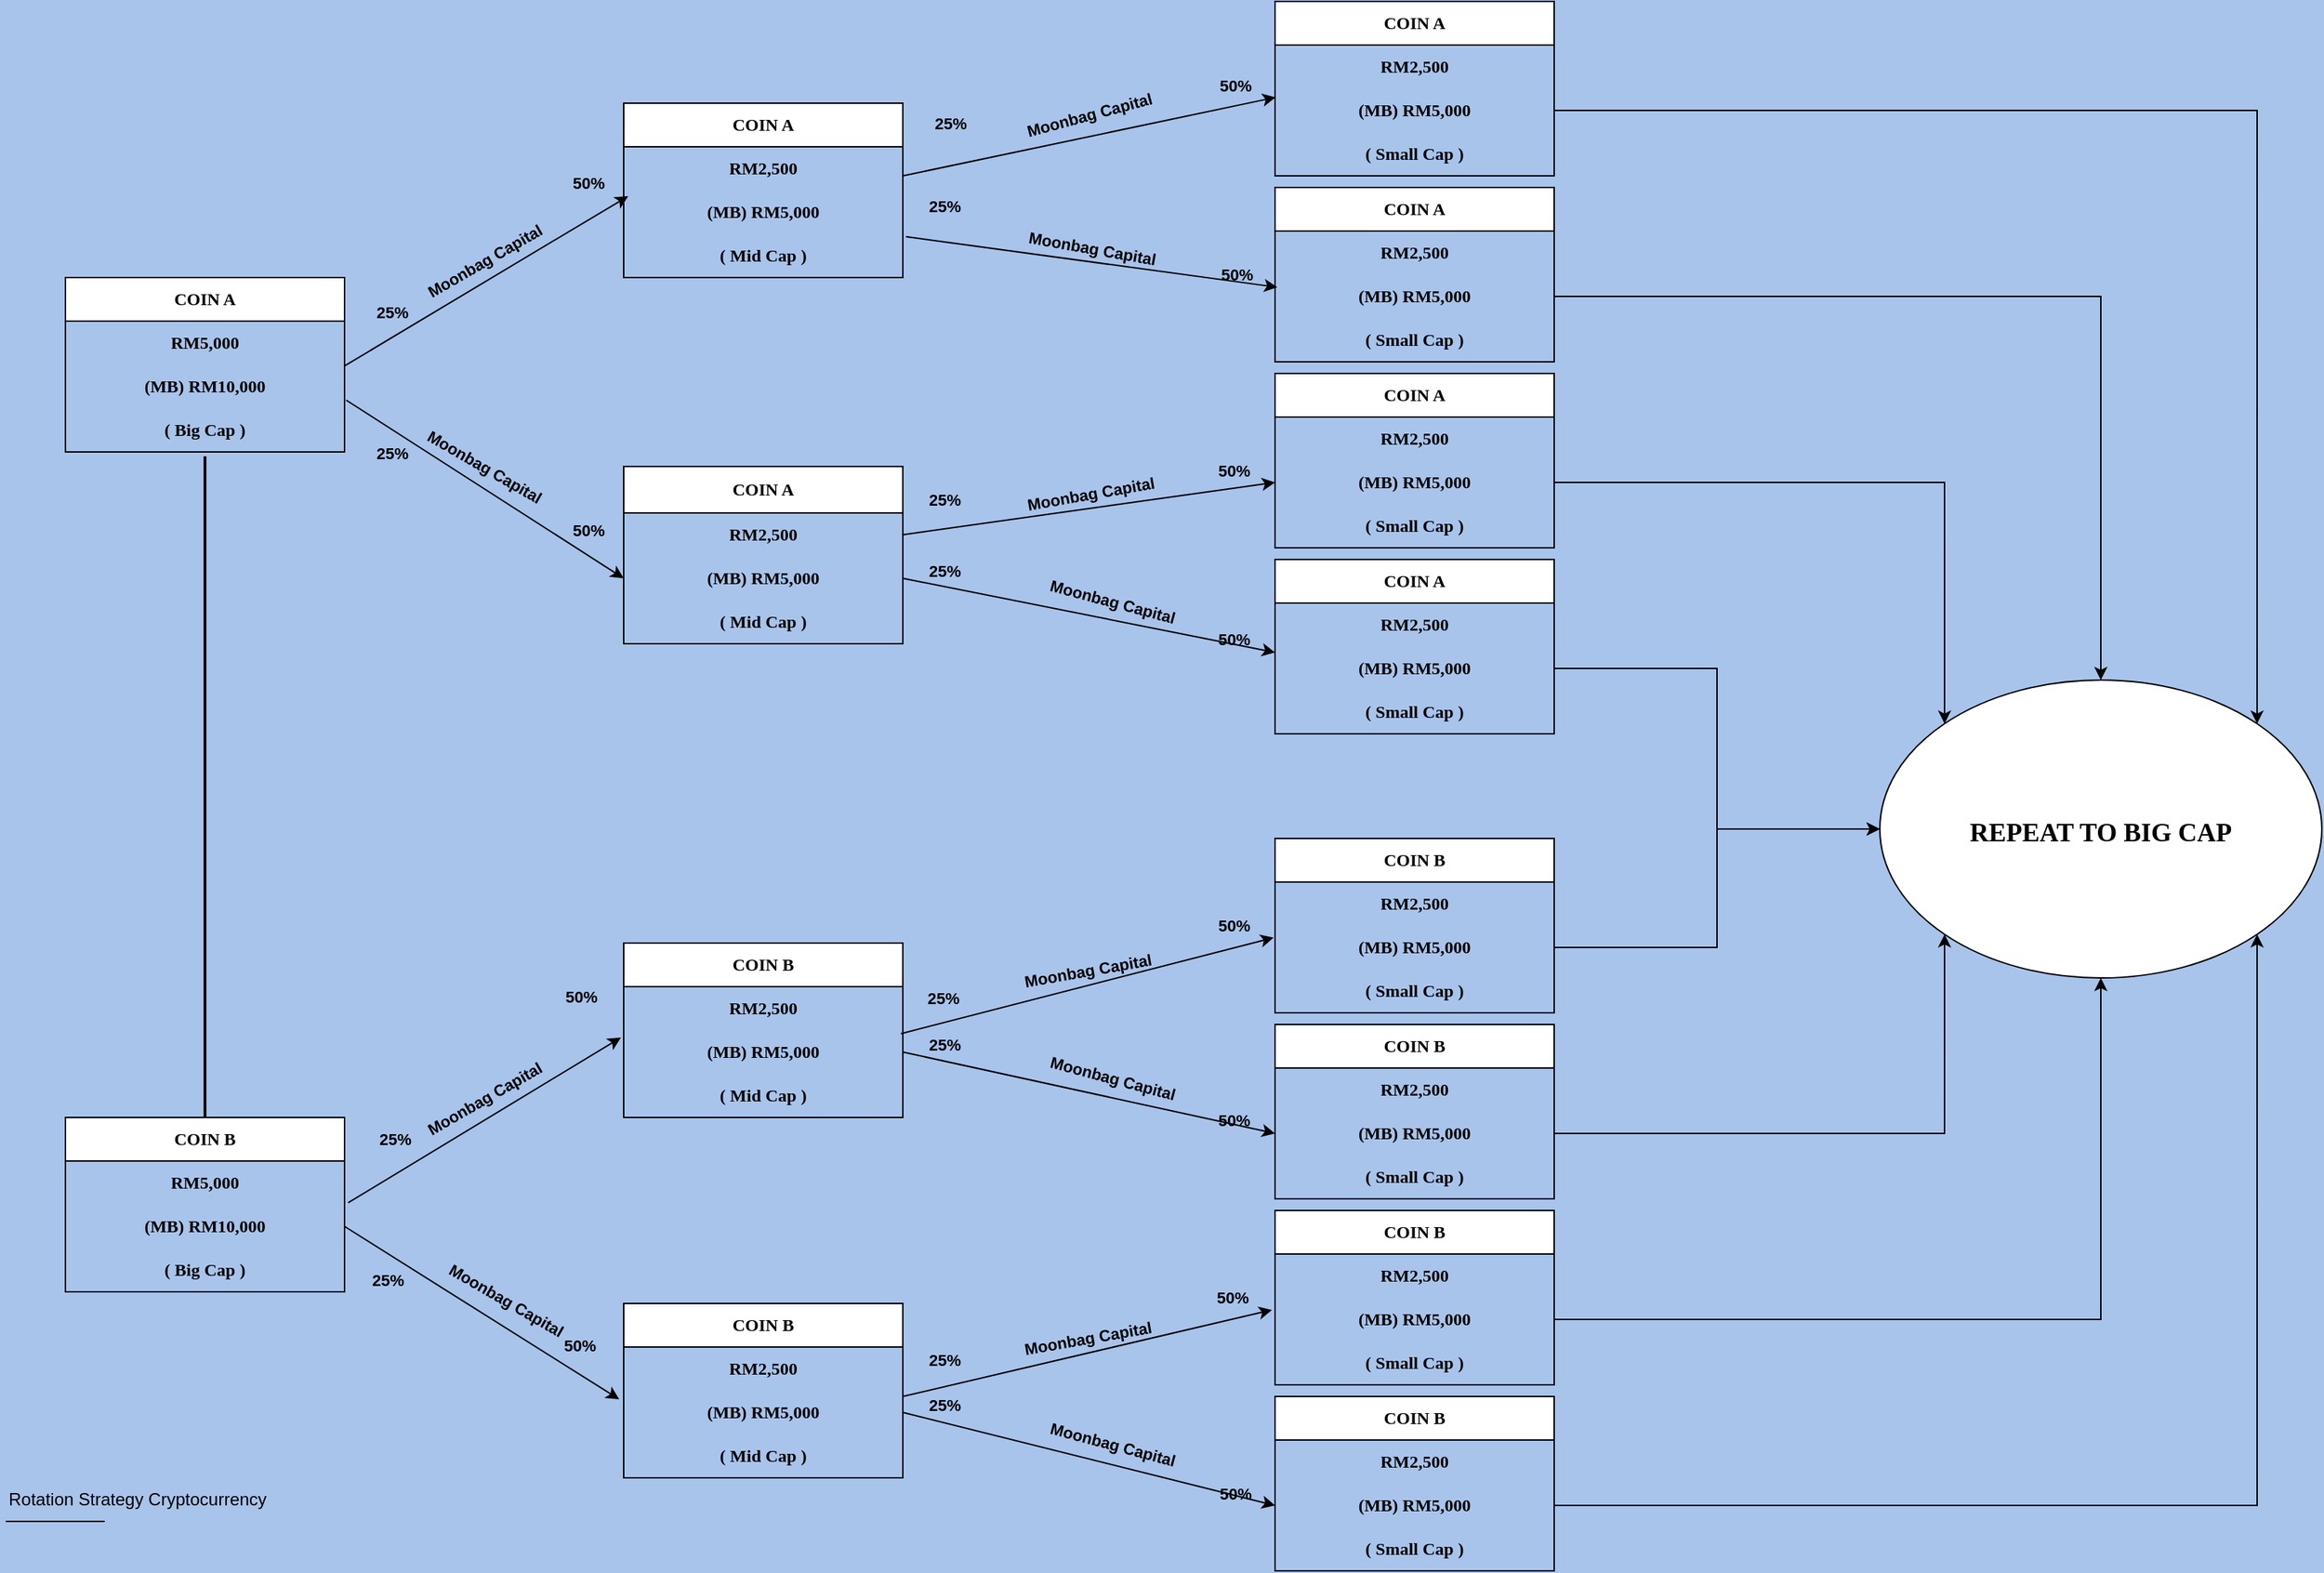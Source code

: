 <mxfile version="24.7.16">
  <diagram name="Rotation" id="9c096ad6-e400-ecc8-3e38-643d2caac077">
    <mxGraphModel dx="1912" dy="995" grid="0" gridSize="16" guides="1" tooltips="1" connect="1" arrows="1" fold="1" page="1" pageScale="1.5" pageWidth="1100" pageHeight="850" background="#A9C4EB" math="0" shadow="0">
      <root>
        <mxCell id="0" style=";html=1;" />
        <mxCell id="1" style=";html=1;" parent="0" />
        <mxCell id="3cfceab9cabfe5b9-59" value="" style="line;strokeWidth=1;html=1;rounded=1;fontSize=12;align=center;verticalAlign=middle;endFill=1;endArrow=classic;endSize=10;startSize=10;labelBackgroundColor=none;" parent="1" vertex="1">
          <mxGeometry x="87" y="1105" width="68" height="10" as="geometry" />
        </mxCell>
        <mxCell id="3cfceab9cabfe5b9-60" value="Rotation Strategy Cryptocurrency" style="text;html=1;strokeColor=none;fillColor=none;align=left;verticalAlign=middle;whiteSpace=wrap;rounded=0;shadow=1;fontSize=12;labelBackgroundColor=none;" parent="1" vertex="1">
          <mxGeometry x="87" y="1085" width="240" height="19" as="geometry" />
        </mxCell>
        <mxCell id="oN8SmDkYXCOBTMbfnlPg-44" value="" style="endArrow=none;html=1;rounded=0;strokeWidth=2;exitX=0.5;exitY=0;exitDx=0;exitDy=0;entryX=0.5;entryY=1.1;entryDx=0;entryDy=0;entryPerimeter=0;labelBackgroundColor=none;fontColor=default;" edge="1" parent="1" source="oN8SmDkYXCOBTMbfnlPg-111" target="oN8SmDkYXCOBTMbfnlPg-119">
          <mxGeometry width="50" height="50" relative="1" as="geometry">
            <mxPoint x="262" y="644" as="sourcePoint" />
            <mxPoint x="239.96" y="416.99" as="targetPoint" />
          </mxGeometry>
        </mxCell>
        <mxCell id="oN8SmDkYXCOBTMbfnlPg-57" value="" style="endArrow=classic;html=1;rounded=0;entryX=0.016;entryY=0.133;entryDx=0;entryDy=0;exitX=1;exitY=1.027;exitDx=0;exitDy=0;entryPerimeter=0;exitPerimeter=0;labelBackgroundColor=none;fontColor=default;" edge="1" parent="1" source="oN8SmDkYXCOBTMbfnlPg-117" target="oN8SmDkYXCOBTMbfnlPg-122">
          <mxGeometry relative="1" as="geometry">
            <mxPoint x="315" y="352.01" as="sourcePoint" />
            <mxPoint x="608" y="251" as="targetPoint" />
          </mxGeometry>
        </mxCell>
        <mxCell id="oN8SmDkYXCOBTMbfnlPg-60" value="&lt;b&gt;50%&lt;/b&gt;" style="edgeLabel;resizable=0;html=1;;align=right;verticalAlign=bottom;labelBackgroundColor=none;" connectable="0" vertex="1" parent="oN8SmDkYXCOBTMbfnlPg-57">
          <mxGeometry x="1" relative="1" as="geometry">
            <mxPoint x="-16" as="offset" />
          </mxGeometry>
        </mxCell>
        <mxCell id="oN8SmDkYXCOBTMbfnlPg-58" value="&lt;b&gt;Moonbag Capital&lt;/b&gt;" style="edgeLabel;resizable=0;html=1;;align=center;verticalAlign=middle;rotation=-30;labelBackgroundColor=none;" connectable="0" vertex="1" parent="oN8SmDkYXCOBTMbfnlPg-57">
          <mxGeometry relative="1" as="geometry">
            <mxPoint x="-2" y="-14" as="offset" />
          </mxGeometry>
        </mxCell>
        <mxCell id="oN8SmDkYXCOBTMbfnlPg-59" value="&lt;b&gt;25%&lt;/b&gt;" style="edgeLabel;resizable=0;html=1;;align=left;verticalAlign=bottom;labelBackgroundColor=none;" connectable="0" vertex="1" parent="oN8SmDkYXCOBTMbfnlPg-57">
          <mxGeometry x="-1" relative="1" as="geometry">
            <mxPoint x="20" y="-28" as="offset" />
          </mxGeometry>
        </mxCell>
        <mxCell id="oN8SmDkYXCOBTMbfnlPg-64" value="" style="endArrow=classic;html=1;rounded=0;entryX=0;entryY=0.5;entryDx=0;entryDy=0;exitX=1.006;exitY=0.812;exitDx=0;exitDy=0;exitPerimeter=0;labelBackgroundColor=none;fontColor=default;" edge="1" parent="1" source="oN8SmDkYXCOBTMbfnlPg-118" target="oN8SmDkYXCOBTMbfnlPg-126">
          <mxGeometry relative="1" as="geometry">
            <mxPoint x="315" y="371" as="sourcePoint" />
            <mxPoint x="605.06" y="449" as="targetPoint" />
          </mxGeometry>
        </mxCell>
        <mxCell id="oN8SmDkYXCOBTMbfnlPg-65" value="&lt;b&gt;50%&lt;/b&gt;" style="edgeLabel;resizable=0;html=1;;align=right;verticalAlign=bottom;labelBackgroundColor=none;" connectable="0" vertex="1" parent="oN8SmDkYXCOBTMbfnlPg-64">
          <mxGeometry x="1" relative="1" as="geometry">
            <mxPoint x="-13" y="-25" as="offset" />
          </mxGeometry>
        </mxCell>
        <mxCell id="oN8SmDkYXCOBTMbfnlPg-66" value="&lt;b&gt;Moonbag Capital&lt;/b&gt;" style="edgeLabel;resizable=0;html=1;;align=center;verticalAlign=middle;rotation=30;labelBackgroundColor=none;" connectable="0" vertex="1" parent="oN8SmDkYXCOBTMbfnlPg-64">
          <mxGeometry relative="1" as="geometry">
            <mxPoint x="-1" y="-16" as="offset" />
          </mxGeometry>
        </mxCell>
        <mxCell id="oN8SmDkYXCOBTMbfnlPg-67" value="&lt;b&gt;25%&lt;/b&gt;" style="edgeLabel;resizable=0;html=1;;align=left;verticalAlign=bottom;labelBackgroundColor=none;" connectable="0" vertex="1" parent="oN8SmDkYXCOBTMbfnlPg-64">
          <mxGeometry x="-1" relative="1" as="geometry">
            <mxPoint x="19" y="45" as="offset" />
          </mxGeometry>
        </mxCell>
        <mxCell id="oN8SmDkYXCOBTMbfnlPg-86" value="" style="endArrow=classic;html=1;rounded=0;entryX=-0.01;entryY=0.167;entryDx=0;entryDy=0;entryPerimeter=0;exitX=1.013;exitY=-0.043;exitDx=0;exitDy=0;exitPerimeter=0;labelBackgroundColor=none;fontColor=default;" edge="1" parent="1" source="oN8SmDkYXCOBTMbfnlPg-113" target="oN8SmDkYXCOBTMbfnlPg-130">
          <mxGeometry relative="1" as="geometry">
            <mxPoint x="332" y="689" as="sourcePoint" />
            <mxPoint x="608" y="599" as="targetPoint" />
          </mxGeometry>
        </mxCell>
        <mxCell id="oN8SmDkYXCOBTMbfnlPg-87" value="&lt;b&gt;50%&lt;/b&gt;" style="edgeLabel;resizable=0;html=1;;align=right;verticalAlign=bottom;labelBackgroundColor=none;" connectable="0" vertex="1" parent="oN8SmDkYXCOBTMbfnlPg-86">
          <mxGeometry x="1" relative="1" as="geometry">
            <mxPoint x="-16" y="-19" as="offset" />
          </mxGeometry>
        </mxCell>
        <mxCell id="oN8SmDkYXCOBTMbfnlPg-88" value="&lt;b&gt;Moonbag Capital&lt;/b&gt;" style="edgeLabel;resizable=0;html=1;;align=center;verticalAlign=middle;rotation=-30;labelBackgroundColor=none;" connectable="0" vertex="1" parent="oN8SmDkYXCOBTMbfnlPg-86">
          <mxGeometry relative="1" as="geometry">
            <mxPoint y="-15" as="offset" />
          </mxGeometry>
        </mxCell>
        <mxCell id="oN8SmDkYXCOBTMbfnlPg-89" value="&lt;b&gt;25%&lt;/b&gt;" style="edgeLabel;resizable=0;html=1;;align=left;verticalAlign=bottom;labelBackgroundColor=none;" connectable="0" vertex="1" parent="oN8SmDkYXCOBTMbfnlPg-86">
          <mxGeometry x="-1" relative="1" as="geometry">
            <mxPoint x="20" y="-35" as="offset" />
          </mxGeometry>
        </mxCell>
        <mxCell id="oN8SmDkYXCOBTMbfnlPg-90" value="" style="endArrow=classic;html=1;rounded=0;entryX=-0.016;entryY=0.2;entryDx=0;entryDy=0;exitX=1;exitY=0.5;exitDx=0;exitDy=0;entryPerimeter=0;labelBackgroundColor=none;fontColor=default;" edge="1" parent="1" source="oN8SmDkYXCOBTMbfnlPg-113" target="oN8SmDkYXCOBTMbfnlPg-134">
          <mxGeometry relative="1" as="geometry">
            <mxPoint x="334.94" y="704.99" as="sourcePoint" />
            <mxPoint x="608" y="779" as="targetPoint" />
          </mxGeometry>
        </mxCell>
        <mxCell id="oN8SmDkYXCOBTMbfnlPg-91" value="&lt;b&gt;50%&lt;/b&gt;" style="edgeLabel;resizable=0;html=1;;align=right;verticalAlign=bottom;labelBackgroundColor=none;" connectable="0" vertex="1" parent="oN8SmDkYXCOBTMbfnlPg-90">
          <mxGeometry x="1" relative="1" as="geometry">
            <mxPoint x="-16" y="-29" as="offset" />
          </mxGeometry>
        </mxCell>
        <mxCell id="oN8SmDkYXCOBTMbfnlPg-92" value="&lt;b&gt;Moonbag Capital&lt;/b&gt;" style="edgeLabel;resizable=0;html=1;;align=center;verticalAlign=middle;rotation=30;labelBackgroundColor=none;" connectable="0" vertex="1" parent="oN8SmDkYXCOBTMbfnlPg-90">
          <mxGeometry relative="1" as="geometry">
            <mxPoint x="17" y="-9" as="offset" />
          </mxGeometry>
        </mxCell>
        <mxCell id="oN8SmDkYXCOBTMbfnlPg-93" value="&lt;b&gt;25%&lt;/b&gt;" style="edgeLabel;resizable=0;html=1;;align=left;verticalAlign=bottom;labelBackgroundColor=none;" connectable="0" vertex="1" parent="oN8SmDkYXCOBTMbfnlPg-90">
          <mxGeometry x="-1" relative="1" as="geometry">
            <mxPoint x="17" y="45" as="offset" />
          </mxGeometry>
        </mxCell>
        <mxCell id="oN8SmDkYXCOBTMbfnlPg-103" value="" style="endArrow=classic;html=1;rounded=0;exitX=1;exitY=0.667;exitDx=0;exitDy=0;entryX=0.002;entryY=0.2;entryDx=0;entryDy=0;entryPerimeter=0;exitPerimeter=0;labelBackgroundColor=none;fontColor=default;" edge="1" parent="1" source="oN8SmDkYXCOBTMbfnlPg-121" target="oN8SmDkYXCOBTMbfnlPg-138">
          <mxGeometry relative="1" as="geometry">
            <mxPoint x="832" y="231.01" as="sourcePoint" />
            <mxPoint x="1088" y="190" as="targetPoint" />
          </mxGeometry>
        </mxCell>
        <mxCell id="oN8SmDkYXCOBTMbfnlPg-104" value="&lt;b&gt;50%&lt;/b&gt;" style="edgeLabel;resizable=0;html=1;;align=right;verticalAlign=bottom;labelBackgroundColor=none;" connectable="0" vertex="1" parent="oN8SmDkYXCOBTMbfnlPg-103">
          <mxGeometry x="1" relative="1" as="geometry">
            <mxPoint x="-16" as="offset" />
          </mxGeometry>
        </mxCell>
        <mxCell id="oN8SmDkYXCOBTMbfnlPg-105" value="&lt;b&gt;Moonbag Capital&lt;/b&gt;" style="edgeLabel;resizable=0;html=1;;align=center;verticalAlign=middle;rotation=-15;labelBackgroundColor=none;" connectable="0" vertex="1" parent="oN8SmDkYXCOBTMbfnlPg-103">
          <mxGeometry relative="1" as="geometry">
            <mxPoint y="-15" as="offset" />
          </mxGeometry>
        </mxCell>
        <mxCell id="oN8SmDkYXCOBTMbfnlPg-106" value="&lt;b&gt;25%&lt;/b&gt;" style="edgeLabel;resizable=0;html=1;;align=left;verticalAlign=bottom;labelBackgroundColor=none;" connectable="0" vertex="1" parent="oN8SmDkYXCOBTMbfnlPg-103">
          <mxGeometry x="-1" relative="1" as="geometry">
            <mxPoint x="20" y="-28" as="offset" />
          </mxGeometry>
        </mxCell>
        <mxCell id="oN8SmDkYXCOBTMbfnlPg-111" value="&lt;b&gt;&lt;font face=&quot;Verdana&quot;&gt;COIN B&lt;/font&gt;&lt;/b&gt;" style="swimlane;fontStyle=0;childLayout=stackLayout;horizontal=1;startSize=30;horizontalStack=0;resizeParent=1;resizeParentMax=0;resizeLast=0;collapsible=1;marginBottom=0;whiteSpace=wrap;html=1;labelBackgroundColor=none;" vertex="1" parent="1">
          <mxGeometry x="128" y="832" width="192" height="120" as="geometry" />
        </mxCell>
        <mxCell id="oN8SmDkYXCOBTMbfnlPg-112" value="&lt;b&gt;&lt;font face=&quot;Verdana&quot;&gt;RM5,000&lt;/font&gt;&lt;/b&gt;" style="text;strokeColor=none;fillColor=none;align=center;verticalAlign=middle;spacingLeft=4;spacingRight=4;overflow=hidden;points=[[0,0.5],[1,0.5]];portConstraint=eastwest;rotatable=0;whiteSpace=wrap;html=1;labelBackgroundColor=none;" vertex="1" parent="oN8SmDkYXCOBTMbfnlPg-111">
          <mxGeometry y="30" width="192" height="30" as="geometry" />
        </mxCell>
        <mxCell id="oN8SmDkYXCOBTMbfnlPg-113" value="&lt;b&gt;&lt;font face=&quot;Verdana&quot;&gt;(MB) RM10,000&lt;/font&gt;&lt;/b&gt;" style="text;strokeColor=none;fillColor=none;align=center;verticalAlign=middle;spacingLeft=4;spacingRight=4;overflow=hidden;points=[[0,0.5],[1,0.5]];portConstraint=eastwest;rotatable=0;whiteSpace=wrap;html=1;labelBackgroundColor=none;" vertex="1" parent="oN8SmDkYXCOBTMbfnlPg-111">
          <mxGeometry y="60" width="192" height="30" as="geometry" />
        </mxCell>
        <mxCell id="oN8SmDkYXCOBTMbfnlPg-114" value="&lt;b&gt;( Big Cap )&lt;/b&gt;" style="text;strokeColor=none;fillColor=none;align=center;verticalAlign=middle;spacingLeft=4;spacingRight=4;overflow=hidden;points=[[0,0.5],[1,0.5]];portConstraint=eastwest;rotatable=0;whiteSpace=wrap;html=1;fontFamily=Verdana;labelBackgroundColor=none;" vertex="1" parent="oN8SmDkYXCOBTMbfnlPg-111">
          <mxGeometry y="90" width="192" height="30" as="geometry" />
        </mxCell>
        <mxCell id="oN8SmDkYXCOBTMbfnlPg-116" value="&lt;b&gt;COIN A&lt;/b&gt;" style="swimlane;fontStyle=0;childLayout=stackLayout;horizontal=1;startSize=30;horizontalStack=0;resizeParent=1;resizeParentMax=0;resizeLast=0;collapsible=1;marginBottom=0;whiteSpace=wrap;html=1;fontFamily=Verdana;labelBackgroundColor=none;" vertex="1" parent="1">
          <mxGeometry x="128" y="254" width="192" height="120" as="geometry" />
        </mxCell>
        <mxCell id="oN8SmDkYXCOBTMbfnlPg-117" value="&lt;b&gt;&lt;font face=&quot;Verdana&quot;&gt;RM5,000&lt;/font&gt;&lt;/b&gt;" style="text;strokeColor=none;fillColor=none;align=center;verticalAlign=middle;spacingLeft=4;spacingRight=4;overflow=hidden;points=[[0,0.5],[1,0.5]];portConstraint=eastwest;rotatable=0;whiteSpace=wrap;html=1;labelBackgroundColor=none;" vertex="1" parent="oN8SmDkYXCOBTMbfnlPg-116">
          <mxGeometry y="30" width="192" height="30" as="geometry" />
        </mxCell>
        <mxCell id="oN8SmDkYXCOBTMbfnlPg-118" value="&lt;b&gt;&lt;font face=&quot;Verdana&quot;&gt;(MB) RM10,000&lt;/font&gt;&lt;/b&gt;" style="text;strokeColor=none;fillColor=none;align=center;verticalAlign=middle;spacingLeft=4;spacingRight=4;overflow=hidden;points=[[0,0.5],[1,0.5]];portConstraint=eastwest;rotatable=0;whiteSpace=wrap;html=1;labelBackgroundColor=none;" vertex="1" parent="oN8SmDkYXCOBTMbfnlPg-116">
          <mxGeometry y="60" width="192" height="30" as="geometry" />
        </mxCell>
        <mxCell id="oN8SmDkYXCOBTMbfnlPg-119" value="&lt;b&gt;&lt;font face=&quot;Verdana&quot;&gt;( Big Cap )&lt;/font&gt;&lt;/b&gt;" style="text;strokeColor=none;fillColor=none;align=center;verticalAlign=middle;spacingLeft=4;spacingRight=4;overflow=hidden;points=[[0,0.5],[1,0.5]];portConstraint=eastwest;rotatable=0;whiteSpace=wrap;html=1;labelBackgroundColor=none;" vertex="1" parent="oN8SmDkYXCOBTMbfnlPg-116">
          <mxGeometry y="90" width="192" height="30" as="geometry" />
        </mxCell>
        <mxCell id="oN8SmDkYXCOBTMbfnlPg-120" value="&lt;b&gt;COIN A&lt;/b&gt;" style="swimlane;fontStyle=0;childLayout=stackLayout;horizontal=1;startSize=30;horizontalStack=0;resizeParent=1;resizeParentMax=0;resizeLast=0;collapsible=1;marginBottom=0;whiteSpace=wrap;html=1;fontFamily=Verdana;labelBackgroundColor=none;" vertex="1" parent="1">
          <mxGeometry x="512" y="134" width="192" height="120" as="geometry" />
        </mxCell>
        <mxCell id="oN8SmDkYXCOBTMbfnlPg-121" value="&lt;b&gt;&lt;font face=&quot;Verdana&quot;&gt;RM2,500&lt;/font&gt;&lt;/b&gt;" style="text;strokeColor=none;fillColor=none;align=center;verticalAlign=middle;spacingLeft=4;spacingRight=4;overflow=hidden;points=[[0,0.5],[1,0.5]];portConstraint=eastwest;rotatable=0;whiteSpace=wrap;html=1;labelBackgroundColor=none;" vertex="1" parent="oN8SmDkYXCOBTMbfnlPg-120">
          <mxGeometry y="30" width="192" height="30" as="geometry" />
        </mxCell>
        <mxCell id="oN8SmDkYXCOBTMbfnlPg-122" value="&lt;b&gt;&lt;font face=&quot;Verdana&quot;&gt;(MB) RM5,000&lt;/font&gt;&lt;/b&gt;" style="text;strokeColor=none;fillColor=none;align=center;verticalAlign=middle;spacingLeft=4;spacingRight=4;overflow=hidden;points=[[0,0.5],[1,0.5]];portConstraint=eastwest;rotatable=0;whiteSpace=wrap;html=1;labelBackgroundColor=none;" vertex="1" parent="oN8SmDkYXCOBTMbfnlPg-120">
          <mxGeometry y="60" width="192" height="30" as="geometry" />
        </mxCell>
        <mxCell id="oN8SmDkYXCOBTMbfnlPg-123" value="&lt;b&gt;&lt;font face=&quot;Verdana&quot;&gt;( Mid Cap )&lt;/font&gt;&lt;/b&gt;" style="text;strokeColor=none;fillColor=none;align=center;verticalAlign=middle;spacingLeft=4;spacingRight=4;overflow=hidden;points=[[0,0.5],[1,0.5]];portConstraint=eastwest;rotatable=0;whiteSpace=wrap;html=1;labelBackgroundColor=none;" vertex="1" parent="oN8SmDkYXCOBTMbfnlPg-120">
          <mxGeometry y="90" width="192" height="30" as="geometry" />
        </mxCell>
        <mxCell id="oN8SmDkYXCOBTMbfnlPg-124" value="&lt;b&gt;COIN A&lt;/b&gt;" style="swimlane;fontStyle=0;childLayout=stackLayout;horizontal=1;startSize=32;horizontalStack=0;resizeParent=1;resizeParentMax=0;resizeLast=0;collapsible=1;marginBottom=0;whiteSpace=wrap;html=1;fontFamily=Verdana;labelBackgroundColor=none;" vertex="1" parent="1">
          <mxGeometry x="512" y="384" width="192" height="122" as="geometry" />
        </mxCell>
        <mxCell id="oN8SmDkYXCOBTMbfnlPg-125" value="&lt;b&gt;&lt;font face=&quot;Verdana&quot;&gt;RM2,500&lt;/font&gt;&lt;/b&gt;" style="text;strokeColor=none;fillColor=none;align=center;verticalAlign=middle;spacingLeft=4;spacingRight=4;overflow=hidden;points=[[0,0.5],[1,0.5]];portConstraint=eastwest;rotatable=0;whiteSpace=wrap;html=1;labelBackgroundColor=none;" vertex="1" parent="oN8SmDkYXCOBTMbfnlPg-124">
          <mxGeometry y="32" width="192" height="30" as="geometry" />
        </mxCell>
        <mxCell id="oN8SmDkYXCOBTMbfnlPg-126" value="&lt;b&gt;&lt;font face=&quot;Verdana&quot;&gt;(MB) RM5,000&lt;/font&gt;&lt;/b&gt;" style="text;strokeColor=none;fillColor=none;align=center;verticalAlign=middle;spacingLeft=4;spacingRight=4;overflow=hidden;points=[[0,0.5],[1,0.5]];portConstraint=eastwest;rotatable=0;whiteSpace=wrap;html=1;labelBackgroundColor=none;" vertex="1" parent="oN8SmDkYXCOBTMbfnlPg-124">
          <mxGeometry y="62" width="192" height="30" as="geometry" />
        </mxCell>
        <mxCell id="oN8SmDkYXCOBTMbfnlPg-127" value="&lt;b&gt;&lt;font face=&quot;Verdana&quot;&gt;( Mid Cap )&lt;/font&gt;&lt;/b&gt;" style="text;strokeColor=none;fillColor=none;align=center;verticalAlign=middle;spacingLeft=4;spacingRight=4;overflow=hidden;points=[[0,0.5],[1,0.5]];portConstraint=eastwest;rotatable=0;whiteSpace=wrap;html=1;labelBackgroundColor=none;" vertex="1" parent="oN8SmDkYXCOBTMbfnlPg-124">
          <mxGeometry y="92" width="192" height="30" as="geometry" />
        </mxCell>
        <mxCell id="oN8SmDkYXCOBTMbfnlPg-128" value="&lt;b&gt;COIN B&lt;/b&gt;" style="swimlane;fontStyle=0;childLayout=stackLayout;horizontal=1;startSize=30;horizontalStack=0;resizeParent=1;resizeParentMax=0;resizeLast=0;collapsible=1;marginBottom=0;whiteSpace=wrap;html=1;fontFamily=Verdana;labelBackgroundColor=none;" vertex="1" parent="1">
          <mxGeometry x="512" y="712" width="192" height="120" as="geometry" />
        </mxCell>
        <mxCell id="oN8SmDkYXCOBTMbfnlPg-129" value="&lt;b&gt;&lt;font face=&quot;Verdana&quot;&gt;RM2,500&lt;/font&gt;&lt;/b&gt;" style="text;strokeColor=none;fillColor=none;align=center;verticalAlign=middle;spacingLeft=4;spacingRight=4;overflow=hidden;points=[[0,0.5],[1,0.5]];portConstraint=eastwest;rotatable=0;whiteSpace=wrap;html=1;labelBackgroundColor=none;" vertex="1" parent="oN8SmDkYXCOBTMbfnlPg-128">
          <mxGeometry y="30" width="192" height="30" as="geometry" />
        </mxCell>
        <mxCell id="oN8SmDkYXCOBTMbfnlPg-130" value="&lt;b&gt;&lt;font face=&quot;Verdana&quot;&gt;(MB) RM5,000&lt;/font&gt;&lt;/b&gt;" style="text;strokeColor=none;fillColor=none;align=center;verticalAlign=middle;spacingLeft=4;spacingRight=4;overflow=hidden;points=[[0,0.5],[1,0.5]];portConstraint=eastwest;rotatable=0;whiteSpace=wrap;html=1;labelBackgroundColor=none;" vertex="1" parent="oN8SmDkYXCOBTMbfnlPg-128">
          <mxGeometry y="60" width="192" height="30" as="geometry" />
        </mxCell>
        <mxCell id="oN8SmDkYXCOBTMbfnlPg-131" value="&lt;b&gt;&lt;font face=&quot;Verdana&quot;&gt;( Mid Cap )&lt;/font&gt;&lt;/b&gt;" style="text;strokeColor=none;fillColor=none;align=center;verticalAlign=middle;spacingLeft=4;spacingRight=4;overflow=hidden;points=[[0,0.5],[1,0.5]];portConstraint=eastwest;rotatable=0;whiteSpace=wrap;html=1;labelBackgroundColor=none;" vertex="1" parent="oN8SmDkYXCOBTMbfnlPg-128">
          <mxGeometry y="90" width="192" height="30" as="geometry" />
        </mxCell>
        <mxCell id="oN8SmDkYXCOBTMbfnlPg-132" value="&lt;b&gt;COIN B&lt;/b&gt;" style="swimlane;fontStyle=0;childLayout=stackLayout;horizontal=1;startSize=30;horizontalStack=0;resizeParent=1;resizeParentMax=0;resizeLast=0;collapsible=1;marginBottom=0;whiteSpace=wrap;html=1;fontFamily=Verdana;labelBackgroundColor=none;" vertex="1" parent="1">
          <mxGeometry x="512" y="960" width="192" height="120" as="geometry" />
        </mxCell>
        <mxCell id="oN8SmDkYXCOBTMbfnlPg-133" value="&lt;b&gt;&lt;font face=&quot;Verdana&quot;&gt;RM2,500&lt;/font&gt;&lt;/b&gt;" style="text;strokeColor=none;fillColor=none;align=center;verticalAlign=middle;spacingLeft=4;spacingRight=4;overflow=hidden;points=[[0,0.5],[1,0.5]];portConstraint=eastwest;rotatable=0;whiteSpace=wrap;html=1;labelBackgroundColor=none;" vertex="1" parent="oN8SmDkYXCOBTMbfnlPg-132">
          <mxGeometry y="30" width="192" height="30" as="geometry" />
        </mxCell>
        <mxCell id="oN8SmDkYXCOBTMbfnlPg-134" value="&lt;b&gt;&lt;font face=&quot;Verdana&quot;&gt;(MB) RM5,000&lt;/font&gt;&lt;/b&gt;" style="text;strokeColor=none;fillColor=none;align=center;verticalAlign=middle;spacingLeft=4;spacingRight=4;overflow=hidden;points=[[0,0.5],[1,0.5]];portConstraint=eastwest;rotatable=0;whiteSpace=wrap;html=1;labelBackgroundColor=none;" vertex="1" parent="oN8SmDkYXCOBTMbfnlPg-132">
          <mxGeometry y="60" width="192" height="30" as="geometry" />
        </mxCell>
        <mxCell id="oN8SmDkYXCOBTMbfnlPg-135" value="&lt;b&gt;&lt;font face=&quot;Verdana&quot;&gt;( Mid Cap )&lt;/font&gt;&lt;/b&gt;" style="text;strokeColor=none;fillColor=none;align=center;verticalAlign=middle;spacingLeft=4;spacingRight=4;overflow=hidden;points=[[0,0.5],[1,0.5]];portConstraint=eastwest;rotatable=0;whiteSpace=wrap;html=1;labelBackgroundColor=none;" vertex="1" parent="oN8SmDkYXCOBTMbfnlPg-132">
          <mxGeometry y="90" width="192" height="30" as="geometry" />
        </mxCell>
        <mxCell id="oN8SmDkYXCOBTMbfnlPg-136" value="&lt;b&gt;COIN A&lt;/b&gt;" style="swimlane;fontStyle=0;childLayout=stackLayout;horizontal=1;startSize=30;horizontalStack=0;resizeParent=1;resizeParentMax=0;resizeLast=0;collapsible=1;marginBottom=0;whiteSpace=wrap;html=1;fontFamily=Verdana;labelBackgroundColor=none;" vertex="1" parent="1">
          <mxGeometry x="960" y="64" width="192" height="120" as="geometry" />
        </mxCell>
        <mxCell id="oN8SmDkYXCOBTMbfnlPg-137" value="&lt;b&gt;&lt;font face=&quot;Verdana&quot;&gt;RM2,500&lt;/font&gt;&lt;/b&gt;" style="text;strokeColor=none;align=center;verticalAlign=middle;spacingLeft=4;spacingRight=4;overflow=hidden;points=[[0,0.5],[1,0.5]];portConstraint=eastwest;rotatable=0;whiteSpace=wrap;html=1;fillStyle=hatch;labelBackgroundColor=none;" vertex="1" parent="oN8SmDkYXCOBTMbfnlPg-136">
          <mxGeometry y="30" width="192" height="30" as="geometry" />
        </mxCell>
        <mxCell id="oN8SmDkYXCOBTMbfnlPg-138" value="&lt;b&gt;&lt;font face=&quot;Verdana&quot;&gt;(MB) RM5,000&lt;/font&gt;&lt;/b&gt;" style="text;strokeColor=none;fillColor=none;align=center;verticalAlign=middle;spacingLeft=4;spacingRight=4;overflow=hidden;points=[[0,0.5],[1,0.5]];portConstraint=eastwest;rotatable=0;whiteSpace=wrap;html=1;labelBackgroundColor=none;" vertex="1" parent="oN8SmDkYXCOBTMbfnlPg-136">
          <mxGeometry y="60" width="192" height="30" as="geometry" />
        </mxCell>
        <mxCell id="oN8SmDkYXCOBTMbfnlPg-139" value="&lt;b&gt;&lt;font face=&quot;Verdana&quot;&gt;( Small Cap )&lt;/font&gt;&lt;/b&gt;" style="text;strokeColor=none;fillColor=none;align=center;verticalAlign=middle;spacingLeft=4;spacingRight=4;overflow=hidden;points=[[0,0.5],[1,0.5]];portConstraint=eastwest;rotatable=0;whiteSpace=wrap;html=1;labelBackgroundColor=none;" vertex="1" parent="oN8SmDkYXCOBTMbfnlPg-136">
          <mxGeometry y="90" width="192" height="30" as="geometry" />
        </mxCell>
        <mxCell id="oN8SmDkYXCOBTMbfnlPg-140" value="&lt;b&gt;COIN A&lt;/b&gt;" style="swimlane;fontStyle=0;childLayout=stackLayout;horizontal=1;startSize=30;horizontalStack=0;resizeParent=1;resizeParentMax=0;resizeLast=0;collapsible=1;marginBottom=0;whiteSpace=wrap;html=1;fontFamily=Verdana;labelBackgroundColor=none;" vertex="1" parent="1">
          <mxGeometry x="960" y="192" width="192" height="120" as="geometry" />
        </mxCell>
        <mxCell id="oN8SmDkYXCOBTMbfnlPg-141" value="&lt;b&gt;&lt;font face=&quot;Verdana&quot;&gt;RM2,500&lt;/font&gt;&lt;/b&gt;" style="text;strokeColor=none;fillColor=none;align=center;verticalAlign=middle;spacingLeft=4;spacingRight=4;overflow=hidden;points=[[0,0.5],[1,0.5]];portConstraint=eastwest;rotatable=0;whiteSpace=wrap;html=1;labelBackgroundColor=none;" vertex="1" parent="oN8SmDkYXCOBTMbfnlPg-140">
          <mxGeometry y="30" width="192" height="30" as="geometry" />
        </mxCell>
        <mxCell id="oN8SmDkYXCOBTMbfnlPg-142" value="&lt;b&gt;&lt;font face=&quot;Verdana&quot;&gt;(MB) RM5,000&lt;/font&gt;&lt;/b&gt;" style="text;strokeColor=none;fillColor=none;align=center;verticalAlign=middle;spacingLeft=4;spacingRight=4;overflow=hidden;points=[[0,0.5],[1,0.5]];portConstraint=eastwest;rotatable=0;whiteSpace=wrap;html=1;labelBackgroundColor=none;" vertex="1" parent="oN8SmDkYXCOBTMbfnlPg-140">
          <mxGeometry y="60" width="192" height="30" as="geometry" />
        </mxCell>
        <mxCell id="oN8SmDkYXCOBTMbfnlPg-143" value="&lt;b&gt;&lt;font face=&quot;Verdana&quot;&gt;( Small Cap )&lt;/font&gt;&lt;/b&gt;" style="text;strokeColor=none;fillColor=none;align=center;verticalAlign=middle;spacingLeft=4;spacingRight=4;overflow=hidden;points=[[0,0.5],[1,0.5]];portConstraint=eastwest;rotatable=0;whiteSpace=wrap;html=1;labelBackgroundColor=none;" vertex="1" parent="oN8SmDkYXCOBTMbfnlPg-140">
          <mxGeometry y="90" width="192" height="30" as="geometry" />
        </mxCell>
        <mxCell id="oN8SmDkYXCOBTMbfnlPg-144" value="" style="endArrow=classic;html=1;rounded=0;entryX=0.008;entryY=0.289;entryDx=0;entryDy=0;entryPerimeter=0;exitX=1.011;exitY=0.063;exitDx=0;exitDy=0;exitPerimeter=0;labelBackgroundColor=none;fontColor=default;" edge="1" parent="1" source="oN8SmDkYXCOBTMbfnlPg-123" target="oN8SmDkYXCOBTMbfnlPg-142">
          <mxGeometry relative="1" as="geometry">
            <mxPoint x="848" y="318.01" as="sourcePoint" />
            <mxPoint x="1088" y="286" as="targetPoint" />
          </mxGeometry>
        </mxCell>
        <mxCell id="oN8SmDkYXCOBTMbfnlPg-145" value="&lt;b&gt;50%&lt;/b&gt;" style="edgeLabel;resizable=0;html=1;;align=right;verticalAlign=bottom;labelBackgroundColor=none;" connectable="0" vertex="1" parent="oN8SmDkYXCOBTMbfnlPg-144">
          <mxGeometry x="1" relative="1" as="geometry">
            <mxPoint x="-16" as="offset" />
          </mxGeometry>
        </mxCell>
        <mxCell id="oN8SmDkYXCOBTMbfnlPg-146" value="&lt;b&gt;Moonbag Capital&lt;/b&gt;" style="edgeLabel;resizable=0;html=1;;align=center;verticalAlign=middle;rotation=10;labelBackgroundColor=none;" connectable="0" vertex="1" parent="oN8SmDkYXCOBTMbfnlPg-144">
          <mxGeometry relative="1" as="geometry">
            <mxPoint y="-10" as="offset" />
          </mxGeometry>
        </mxCell>
        <mxCell id="oN8SmDkYXCOBTMbfnlPg-147" value="&lt;b&gt;25%&lt;/b&gt;" style="edgeLabel;resizable=0;html=1;;align=left;verticalAlign=bottom;labelBackgroundColor=none;" connectable="0" vertex="1" parent="oN8SmDkYXCOBTMbfnlPg-144">
          <mxGeometry x="-1" relative="1" as="geometry">
            <mxPoint x="14" y="-12" as="offset" />
          </mxGeometry>
        </mxCell>
        <mxCell id="oN8SmDkYXCOBTMbfnlPg-152" value="&lt;b&gt;COIN A&lt;/b&gt;" style="swimlane;fontStyle=0;childLayout=stackLayout;horizontal=1;startSize=30;horizontalStack=0;resizeParent=1;resizeParentMax=0;resizeLast=0;collapsible=1;marginBottom=0;whiteSpace=wrap;html=1;fontFamily=Verdana;labelBackgroundColor=none;" vertex="1" parent="1">
          <mxGeometry x="960" y="320" width="192" height="120" as="geometry" />
        </mxCell>
        <mxCell id="oN8SmDkYXCOBTMbfnlPg-153" value="&lt;b&gt;&lt;font face=&quot;Verdana&quot;&gt;RM2,500&lt;/font&gt;&lt;/b&gt;" style="text;strokeColor=none;fillColor=none;align=center;verticalAlign=middle;spacingLeft=4;spacingRight=4;overflow=hidden;points=[[0,0.5],[1,0.5]];portConstraint=eastwest;rotatable=0;whiteSpace=wrap;html=1;labelBackgroundColor=none;" vertex="1" parent="oN8SmDkYXCOBTMbfnlPg-152">
          <mxGeometry y="30" width="192" height="30" as="geometry" />
        </mxCell>
        <mxCell id="oN8SmDkYXCOBTMbfnlPg-154" value="&lt;b&gt;&lt;font face=&quot;Verdana&quot;&gt;(MB) RM5,000&lt;/font&gt;&lt;/b&gt;" style="text;strokeColor=none;fillColor=none;align=center;verticalAlign=middle;spacingLeft=4;spacingRight=4;overflow=hidden;points=[[0,0.5],[1,0.5]];portConstraint=eastwest;rotatable=0;whiteSpace=wrap;html=1;labelBackgroundColor=none;" vertex="1" parent="oN8SmDkYXCOBTMbfnlPg-152">
          <mxGeometry y="60" width="192" height="30" as="geometry" />
        </mxCell>
        <mxCell id="oN8SmDkYXCOBTMbfnlPg-155" value="&lt;b&gt;&lt;font face=&quot;Verdana&quot;&gt;( Small Cap )&lt;/font&gt;&lt;/b&gt;" style="text;strokeColor=none;fillColor=none;align=center;verticalAlign=middle;spacingLeft=4;spacingRight=4;overflow=hidden;points=[[0,0.5],[1,0.5]];portConstraint=eastwest;rotatable=0;whiteSpace=wrap;html=1;labelBackgroundColor=none;" vertex="1" parent="oN8SmDkYXCOBTMbfnlPg-152">
          <mxGeometry y="90" width="192" height="30" as="geometry" />
        </mxCell>
        <mxCell id="oN8SmDkYXCOBTMbfnlPg-157" value="&lt;b&gt;COIN A&lt;/b&gt;" style="swimlane;fontStyle=0;childLayout=stackLayout;horizontal=1;startSize=30;horizontalStack=0;resizeParent=1;resizeParentMax=0;resizeLast=0;collapsible=1;marginBottom=0;whiteSpace=wrap;html=1;fontFamily=Verdana;labelBackgroundColor=none;" vertex="1" parent="1">
          <mxGeometry x="960" y="448" width="192" height="120" as="geometry" />
        </mxCell>
        <mxCell id="oN8SmDkYXCOBTMbfnlPg-158" value="&lt;b&gt;&lt;font face=&quot;Verdana&quot;&gt;RM2,500&lt;/font&gt;&lt;/b&gt;" style="text;strokeColor=none;fillColor=none;align=center;verticalAlign=middle;spacingLeft=4;spacingRight=4;overflow=hidden;points=[[0,0.5],[1,0.5]];portConstraint=eastwest;rotatable=0;whiteSpace=wrap;html=1;labelBackgroundColor=none;" vertex="1" parent="oN8SmDkYXCOBTMbfnlPg-157">
          <mxGeometry y="30" width="192" height="30" as="geometry" />
        </mxCell>
        <mxCell id="oN8SmDkYXCOBTMbfnlPg-159" value="&lt;b&gt;&lt;font face=&quot;Verdana&quot;&gt;(MB) RM5,000&lt;/font&gt;&lt;/b&gt;" style="text;strokeColor=none;fillColor=none;align=center;verticalAlign=middle;spacingLeft=4;spacingRight=4;overflow=hidden;points=[[0,0.5],[1,0.5]];portConstraint=eastwest;rotatable=0;whiteSpace=wrap;html=1;labelBackgroundColor=none;" vertex="1" parent="oN8SmDkYXCOBTMbfnlPg-157">
          <mxGeometry y="60" width="192" height="30" as="geometry" />
        </mxCell>
        <mxCell id="oN8SmDkYXCOBTMbfnlPg-160" value="&lt;b&gt;&lt;font face=&quot;Verdana&quot;&gt;( Small Cap )&lt;/font&gt;&lt;/b&gt;" style="text;strokeColor=none;fillColor=none;align=center;verticalAlign=middle;spacingLeft=4;spacingRight=4;overflow=hidden;points=[[0,0.5],[1,0.5]];portConstraint=eastwest;rotatable=0;whiteSpace=wrap;html=1;labelBackgroundColor=none;" vertex="1" parent="oN8SmDkYXCOBTMbfnlPg-157">
          <mxGeometry y="90" width="192" height="30" as="geometry" />
        </mxCell>
        <mxCell id="oN8SmDkYXCOBTMbfnlPg-166" value="" style="endArrow=classic;html=1;rounded=0;exitX=1;exitY=0.5;exitDx=0;exitDy=0;entryX=0;entryY=0.5;entryDx=0;entryDy=0;labelBackgroundColor=none;fontColor=default;" edge="1" parent="1" source="oN8SmDkYXCOBTMbfnlPg-125" target="oN8SmDkYXCOBTMbfnlPg-154">
          <mxGeometry relative="1" as="geometry">
            <mxPoint x="848" y="404" as="sourcePoint" />
            <mxPoint x="992" y="432" as="targetPoint" />
          </mxGeometry>
        </mxCell>
        <mxCell id="oN8SmDkYXCOBTMbfnlPg-167" value="&lt;b&gt;50%&lt;/b&gt;" style="edgeLabel;resizable=0;html=1;;align=right;verticalAlign=bottom;labelBackgroundColor=none;" connectable="0" vertex="1" parent="oN8SmDkYXCOBTMbfnlPg-166">
          <mxGeometry x="1" relative="1" as="geometry">
            <mxPoint x="-16" as="offset" />
          </mxGeometry>
        </mxCell>
        <mxCell id="oN8SmDkYXCOBTMbfnlPg-168" value="&lt;b&gt;Moonbag Capital&lt;/b&gt;" style="edgeLabel;resizable=0;html=1;;align=center;verticalAlign=middle;rotation=-10;labelBackgroundColor=none;" connectable="0" vertex="1" parent="oN8SmDkYXCOBTMbfnlPg-166">
          <mxGeometry relative="1" as="geometry">
            <mxPoint y="-10" as="offset" />
          </mxGeometry>
        </mxCell>
        <mxCell id="oN8SmDkYXCOBTMbfnlPg-169" value="&lt;b&gt;25%&lt;/b&gt;" style="edgeLabel;resizable=0;html=1;;align=left;verticalAlign=bottom;labelBackgroundColor=none;" connectable="0" vertex="1" parent="oN8SmDkYXCOBTMbfnlPg-166">
          <mxGeometry x="-1" relative="1" as="geometry">
            <mxPoint x="16" y="-16" as="offset" />
          </mxGeometry>
        </mxCell>
        <mxCell id="oN8SmDkYXCOBTMbfnlPg-170" value="" style="endArrow=classic;html=1;rounded=0;entryX=0;entryY=0.133;entryDx=0;entryDy=0;entryPerimeter=0;exitX=1;exitY=0.5;exitDx=0;exitDy=0;labelBackgroundColor=none;fontColor=default;" edge="1" parent="1" source="oN8SmDkYXCOBTMbfnlPg-126" target="oN8SmDkYXCOBTMbfnlPg-159">
          <mxGeometry relative="1" as="geometry">
            <mxPoint x="866" y="314" as="sourcePoint" />
            <mxPoint x="1120" y="318" as="targetPoint" />
          </mxGeometry>
        </mxCell>
        <mxCell id="oN8SmDkYXCOBTMbfnlPg-171" value="&lt;b&gt;50%&lt;/b&gt;" style="edgeLabel;resizable=0;html=1;;align=right;verticalAlign=bottom;labelBackgroundColor=none;" connectable="0" vertex="1" parent="oN8SmDkYXCOBTMbfnlPg-170">
          <mxGeometry x="1" relative="1" as="geometry">
            <mxPoint x="-16" as="offset" />
          </mxGeometry>
        </mxCell>
        <mxCell id="oN8SmDkYXCOBTMbfnlPg-172" value="&lt;b&gt;Moonbag Capital&lt;/b&gt;" style="edgeLabel;resizable=0;html=1;;align=center;verticalAlign=middle;rotation=15;labelBackgroundColor=none;" connectable="0" vertex="1" parent="oN8SmDkYXCOBTMbfnlPg-170">
          <mxGeometry relative="1" as="geometry">
            <mxPoint x="16" y="-10" as="offset" />
          </mxGeometry>
        </mxCell>
        <mxCell id="oN8SmDkYXCOBTMbfnlPg-173" value="&lt;b&gt;25%&lt;/b&gt;" style="edgeLabel;resizable=0;html=1;;align=left;verticalAlign=bottom;labelBackgroundColor=none;" connectable="0" vertex="1" parent="oN8SmDkYXCOBTMbfnlPg-170">
          <mxGeometry x="-1" relative="1" as="geometry">
            <mxPoint x="16" y="3" as="offset" />
          </mxGeometry>
        </mxCell>
        <mxCell id="oN8SmDkYXCOBTMbfnlPg-174" value="&lt;b&gt;COIN B&lt;/b&gt;" style="swimlane;fontStyle=0;childLayout=stackLayout;horizontal=1;startSize=30;horizontalStack=0;resizeParent=1;resizeParentMax=0;resizeLast=0;collapsible=1;marginBottom=0;whiteSpace=wrap;html=1;fontFamily=Verdana;labelBackgroundColor=none;" vertex="1" parent="1">
          <mxGeometry x="960" y="640" width="192" height="120" as="geometry" />
        </mxCell>
        <mxCell id="oN8SmDkYXCOBTMbfnlPg-175" value="&lt;b&gt;&lt;font face=&quot;Verdana&quot;&gt;RM2,500&lt;/font&gt;&lt;/b&gt;" style="text;strokeColor=none;fillColor=none;align=center;verticalAlign=middle;spacingLeft=4;spacingRight=4;overflow=hidden;points=[[0,0.5],[1,0.5]];portConstraint=eastwest;rotatable=0;whiteSpace=wrap;html=1;labelBackgroundColor=none;" vertex="1" parent="oN8SmDkYXCOBTMbfnlPg-174">
          <mxGeometry y="30" width="192" height="30" as="geometry" />
        </mxCell>
        <mxCell id="oN8SmDkYXCOBTMbfnlPg-176" value="&lt;b&gt;&lt;font face=&quot;Verdana&quot;&gt;(MB) RM5,000&lt;/font&gt;&lt;/b&gt;" style="text;strokeColor=none;fillColor=none;align=center;verticalAlign=middle;spacingLeft=4;spacingRight=4;overflow=hidden;points=[[0,0.5],[1,0.5]];portConstraint=eastwest;rotatable=0;whiteSpace=wrap;html=1;labelBackgroundColor=none;" vertex="1" parent="oN8SmDkYXCOBTMbfnlPg-174">
          <mxGeometry y="60" width="192" height="30" as="geometry" />
        </mxCell>
        <mxCell id="oN8SmDkYXCOBTMbfnlPg-177" value="&lt;b&gt;&lt;font face=&quot;Verdana&quot;&gt;( Small Cap )&lt;/font&gt;&lt;/b&gt;" style="text;strokeColor=none;fillColor=none;align=center;verticalAlign=middle;spacingLeft=4;spacingRight=4;overflow=hidden;points=[[0,0.5],[1,0.5]];portConstraint=eastwest;rotatable=0;whiteSpace=wrap;html=1;labelBackgroundColor=none;" vertex="1" parent="oN8SmDkYXCOBTMbfnlPg-174">
          <mxGeometry y="90" width="192" height="30" as="geometry" />
        </mxCell>
        <mxCell id="oN8SmDkYXCOBTMbfnlPg-179" value="&lt;b&gt;COIN B&lt;/b&gt;" style="swimlane;fontStyle=0;childLayout=stackLayout;horizontal=1;startSize=30;horizontalStack=0;resizeParent=1;resizeParentMax=0;resizeLast=0;collapsible=1;marginBottom=0;whiteSpace=wrap;html=1;fontFamily=Verdana;labelBackgroundColor=none;" vertex="1" parent="1">
          <mxGeometry x="960" y="768" width="192" height="120" as="geometry" />
        </mxCell>
        <mxCell id="oN8SmDkYXCOBTMbfnlPg-180" value="&lt;b&gt;&lt;font face=&quot;Verdana&quot;&gt;RM2,500&lt;/font&gt;&lt;/b&gt;" style="text;strokeColor=none;fillColor=none;align=center;verticalAlign=middle;spacingLeft=4;spacingRight=4;overflow=hidden;points=[[0,0.5],[1,0.5]];portConstraint=eastwest;rotatable=0;whiteSpace=wrap;html=1;labelBackgroundColor=none;" vertex="1" parent="oN8SmDkYXCOBTMbfnlPg-179">
          <mxGeometry y="30" width="192" height="30" as="geometry" />
        </mxCell>
        <mxCell id="oN8SmDkYXCOBTMbfnlPg-181" value="&lt;b&gt;&lt;font face=&quot;Verdana&quot;&gt;(MB) RM5,000&lt;/font&gt;&lt;/b&gt;" style="text;strokeColor=none;fillColor=none;align=center;verticalAlign=middle;spacingLeft=4;spacingRight=4;overflow=hidden;points=[[0,0.5],[1,0.5]];portConstraint=eastwest;rotatable=0;whiteSpace=wrap;html=1;labelBackgroundColor=none;" vertex="1" parent="oN8SmDkYXCOBTMbfnlPg-179">
          <mxGeometry y="60" width="192" height="30" as="geometry" />
        </mxCell>
        <mxCell id="oN8SmDkYXCOBTMbfnlPg-182" value="&lt;b&gt;&lt;font face=&quot;Verdana&quot;&gt;( Small Cap )&lt;/font&gt;&lt;/b&gt;" style="text;strokeColor=none;fillColor=none;align=center;verticalAlign=middle;spacingLeft=4;spacingRight=4;overflow=hidden;points=[[0,0.5],[1,0.5]];portConstraint=eastwest;rotatable=0;whiteSpace=wrap;html=1;labelBackgroundColor=none;" vertex="1" parent="oN8SmDkYXCOBTMbfnlPg-179">
          <mxGeometry y="90" width="192" height="30" as="geometry" />
        </mxCell>
        <mxCell id="oN8SmDkYXCOBTMbfnlPg-183" value="&lt;b&gt;COIN B&lt;/b&gt;" style="swimlane;fontStyle=0;childLayout=stackLayout;horizontal=1;startSize=30;horizontalStack=0;resizeParent=1;resizeParentMax=0;resizeLast=0;collapsible=1;marginBottom=0;whiteSpace=wrap;html=1;fontFamily=Verdana;labelBackgroundColor=none;" vertex="1" parent="1">
          <mxGeometry x="960" y="896" width="192" height="120" as="geometry" />
        </mxCell>
        <mxCell id="oN8SmDkYXCOBTMbfnlPg-184" value="&lt;b&gt;&lt;font face=&quot;Verdana&quot;&gt;RM2,500&lt;/font&gt;&lt;/b&gt;" style="text;strokeColor=none;fillColor=none;align=center;verticalAlign=middle;spacingLeft=4;spacingRight=4;overflow=hidden;points=[[0,0.5],[1,0.5]];portConstraint=eastwest;rotatable=0;whiteSpace=wrap;html=1;labelBackgroundColor=none;" vertex="1" parent="oN8SmDkYXCOBTMbfnlPg-183">
          <mxGeometry y="30" width="192" height="30" as="geometry" />
        </mxCell>
        <mxCell id="oN8SmDkYXCOBTMbfnlPg-185" value="&lt;b&gt;&lt;font face=&quot;Verdana&quot;&gt;(MB) RM5,000&lt;/font&gt;&lt;/b&gt;" style="text;strokeColor=none;fillColor=none;align=center;verticalAlign=middle;spacingLeft=4;spacingRight=4;overflow=hidden;points=[[0,0.5],[1,0.5]];portConstraint=eastwest;rotatable=0;whiteSpace=wrap;html=1;labelBackgroundColor=none;" vertex="1" parent="oN8SmDkYXCOBTMbfnlPg-183">
          <mxGeometry y="60" width="192" height="30" as="geometry" />
        </mxCell>
        <mxCell id="oN8SmDkYXCOBTMbfnlPg-186" value="&lt;b&gt;&lt;font face=&quot;Verdana&quot;&gt;( Small Cap )&lt;/font&gt;&lt;/b&gt;" style="text;strokeColor=none;fillColor=none;align=center;verticalAlign=middle;spacingLeft=4;spacingRight=4;overflow=hidden;points=[[0,0.5],[1,0.5]];portConstraint=eastwest;rotatable=0;whiteSpace=wrap;html=1;labelBackgroundColor=none;" vertex="1" parent="oN8SmDkYXCOBTMbfnlPg-183">
          <mxGeometry y="90" width="192" height="30" as="geometry" />
        </mxCell>
        <mxCell id="oN8SmDkYXCOBTMbfnlPg-187" value="&lt;b&gt;COIN B&lt;/b&gt;" style="swimlane;fontStyle=0;childLayout=stackLayout;horizontal=1;startSize=30;horizontalStack=0;resizeParent=1;resizeParentMax=0;resizeLast=0;collapsible=1;marginBottom=0;whiteSpace=wrap;html=1;fontFamily=Verdana;labelBackgroundColor=none;" vertex="1" parent="1">
          <mxGeometry x="960" y="1024" width="192" height="120" as="geometry" />
        </mxCell>
        <mxCell id="oN8SmDkYXCOBTMbfnlPg-188" value="&lt;b&gt;&lt;font face=&quot;Verdana&quot;&gt;RM2,500&lt;/font&gt;&lt;/b&gt;" style="text;strokeColor=none;fillColor=none;align=center;verticalAlign=middle;spacingLeft=4;spacingRight=4;overflow=hidden;points=[[0,0.5],[1,0.5]];portConstraint=eastwest;rotatable=0;whiteSpace=wrap;html=1;labelBackgroundColor=none;" vertex="1" parent="oN8SmDkYXCOBTMbfnlPg-187">
          <mxGeometry y="30" width="192" height="30" as="geometry" />
        </mxCell>
        <mxCell id="oN8SmDkYXCOBTMbfnlPg-189" value="&lt;b&gt;&lt;font face=&quot;Verdana&quot;&gt;(MB) RM5,000&lt;/font&gt;&lt;/b&gt;" style="text;strokeColor=none;fillColor=none;align=center;verticalAlign=middle;spacingLeft=4;spacingRight=4;overflow=hidden;points=[[0,0.5],[1,0.5]];portConstraint=eastwest;rotatable=0;whiteSpace=wrap;html=1;labelBackgroundColor=none;" vertex="1" parent="oN8SmDkYXCOBTMbfnlPg-187">
          <mxGeometry y="60" width="192" height="30" as="geometry" />
        </mxCell>
        <mxCell id="oN8SmDkYXCOBTMbfnlPg-190" value="&lt;b&gt;&lt;font face=&quot;Verdana&quot;&gt;( Small Cap )&lt;/font&gt;&lt;/b&gt;" style="text;strokeColor=none;fillColor=none;align=center;verticalAlign=middle;spacingLeft=4;spacingRight=4;overflow=hidden;points=[[0,0.5],[1,0.5]];portConstraint=eastwest;rotatable=0;whiteSpace=wrap;html=1;labelBackgroundColor=none;" vertex="1" parent="oN8SmDkYXCOBTMbfnlPg-187">
          <mxGeometry y="90" width="192" height="30" as="geometry" />
        </mxCell>
        <mxCell id="oN8SmDkYXCOBTMbfnlPg-191" value="" style="endArrow=classic;html=1;rounded=0;entryX=-0.005;entryY=0.275;entryDx=0;entryDy=0;exitX=0.993;exitY=0.078;exitDx=0;exitDy=0;exitPerimeter=0;entryPerimeter=0;labelBackgroundColor=none;fontColor=default;" edge="1" parent="1" source="oN8SmDkYXCOBTMbfnlPg-130" target="oN8SmDkYXCOBTMbfnlPg-176">
          <mxGeometry relative="1" as="geometry">
            <mxPoint x="848" y="747" as="sourcePoint" />
            <mxPoint x="1104" y="704" as="targetPoint" />
          </mxGeometry>
        </mxCell>
        <mxCell id="oN8SmDkYXCOBTMbfnlPg-192" value="&lt;b&gt;50%&lt;/b&gt;" style="edgeLabel;resizable=0;html=1;;align=right;verticalAlign=bottom;labelBackgroundColor=none;" connectable="0" vertex="1" parent="oN8SmDkYXCOBTMbfnlPg-191">
          <mxGeometry x="1" relative="1" as="geometry">
            <mxPoint x="-16" as="offset" />
          </mxGeometry>
        </mxCell>
        <mxCell id="oN8SmDkYXCOBTMbfnlPg-193" value="&lt;b&gt;Moonbag Capital&lt;/b&gt;" style="edgeLabel;resizable=0;html=1;;align=center;verticalAlign=middle;rotation=-10;labelBackgroundColor=none;" connectable="0" vertex="1" parent="oN8SmDkYXCOBTMbfnlPg-191">
          <mxGeometry relative="1" as="geometry">
            <mxPoint y="-10" as="offset" />
          </mxGeometry>
        </mxCell>
        <mxCell id="oN8SmDkYXCOBTMbfnlPg-194" value="&lt;b&gt;25%&lt;/b&gt;" style="edgeLabel;resizable=0;html=1;;align=left;verticalAlign=bottom;labelBackgroundColor=none;" connectable="0" vertex="1" parent="oN8SmDkYXCOBTMbfnlPg-191">
          <mxGeometry x="-1" relative="1" as="geometry">
            <mxPoint x="16" y="-16" as="offset" />
          </mxGeometry>
        </mxCell>
        <mxCell id="oN8SmDkYXCOBTMbfnlPg-195" value="" style="endArrow=classic;html=1;rounded=0;entryX=-0.011;entryY=0.282;entryDx=0;entryDy=0;exitX=1;exitY=0.133;exitDx=0;exitDy=0;exitPerimeter=0;entryPerimeter=0;labelBackgroundColor=none;fontColor=default;" edge="1" parent="1" source="oN8SmDkYXCOBTMbfnlPg-134" target="oN8SmDkYXCOBTMbfnlPg-185">
          <mxGeometry relative="1" as="geometry">
            <mxPoint x="832" y="1034" as="sourcePoint" />
            <mxPoint x="1088" y="991" as="targetPoint" />
          </mxGeometry>
        </mxCell>
        <mxCell id="oN8SmDkYXCOBTMbfnlPg-196" value="&lt;b&gt;50%&lt;/b&gt;" style="edgeLabel;resizable=0;html=1;;align=right;verticalAlign=bottom;labelBackgroundColor=none;" connectable="0" vertex="1" parent="oN8SmDkYXCOBTMbfnlPg-195">
          <mxGeometry x="1" relative="1" as="geometry">
            <mxPoint x="-16" as="offset" />
          </mxGeometry>
        </mxCell>
        <mxCell id="oN8SmDkYXCOBTMbfnlPg-197" value="&lt;b&gt;Moonbag Capital&lt;/b&gt;" style="edgeLabel;resizable=0;html=1;;align=center;verticalAlign=middle;rotation=-10;labelBackgroundColor=none;" connectable="0" vertex="1" parent="oN8SmDkYXCOBTMbfnlPg-195">
          <mxGeometry relative="1" as="geometry">
            <mxPoint y="-10" as="offset" />
          </mxGeometry>
        </mxCell>
        <mxCell id="oN8SmDkYXCOBTMbfnlPg-198" value="&lt;b&gt;25%&lt;/b&gt;" style="edgeLabel;resizable=0;html=1;;align=left;verticalAlign=bottom;labelBackgroundColor=none;" connectable="0" vertex="1" parent="oN8SmDkYXCOBTMbfnlPg-195">
          <mxGeometry x="-1" relative="1" as="geometry">
            <mxPoint x="16" y="-16" as="offset" />
          </mxGeometry>
        </mxCell>
        <mxCell id="oN8SmDkYXCOBTMbfnlPg-199" value="" style="endArrow=classic;html=1;rounded=0;entryX=0;entryY=0.5;entryDx=0;entryDy=0;exitX=1;exitY=0.5;exitDx=0;exitDy=0;labelBackgroundColor=none;fontColor=default;" edge="1" parent="1" source="oN8SmDkYXCOBTMbfnlPg-130" target="oN8SmDkYXCOBTMbfnlPg-181">
          <mxGeometry relative="1" as="geometry">
            <mxPoint x="912" y="793.5" as="sourcePoint" />
            <mxPoint x="1168" y="858.5" as="targetPoint" />
          </mxGeometry>
        </mxCell>
        <mxCell id="oN8SmDkYXCOBTMbfnlPg-200" value="&lt;b&gt;50%&lt;/b&gt;" style="edgeLabel;resizable=0;html=1;;align=right;verticalAlign=bottom;labelBackgroundColor=none;" connectable="0" vertex="1" parent="oN8SmDkYXCOBTMbfnlPg-199">
          <mxGeometry x="1" relative="1" as="geometry">
            <mxPoint x="-16" as="offset" />
          </mxGeometry>
        </mxCell>
        <mxCell id="oN8SmDkYXCOBTMbfnlPg-201" value="&lt;b&gt;Moonbag Capital&lt;/b&gt;" style="edgeLabel;resizable=0;html=1;;align=center;verticalAlign=middle;rotation=15;labelBackgroundColor=none;" connectable="0" vertex="1" parent="oN8SmDkYXCOBTMbfnlPg-199">
          <mxGeometry relative="1" as="geometry">
            <mxPoint x="16" y="-10" as="offset" />
          </mxGeometry>
        </mxCell>
        <mxCell id="oN8SmDkYXCOBTMbfnlPg-202" value="&lt;b&gt;25%&lt;/b&gt;" style="edgeLabel;resizable=0;html=1;;align=left;verticalAlign=bottom;labelBackgroundColor=none;" connectable="0" vertex="1" parent="oN8SmDkYXCOBTMbfnlPg-199">
          <mxGeometry x="-1" relative="1" as="geometry">
            <mxPoint x="16" y="3" as="offset" />
          </mxGeometry>
        </mxCell>
        <mxCell id="oN8SmDkYXCOBTMbfnlPg-203" value="" style="endArrow=classic;html=1;rounded=0;entryX=0;entryY=0.5;entryDx=0;entryDy=0;exitX=1;exitY=0.5;exitDx=0;exitDy=0;labelBackgroundColor=none;fontColor=default;" edge="1" parent="1" source="oN8SmDkYXCOBTMbfnlPg-134" target="oN8SmDkYXCOBTMbfnlPg-189">
          <mxGeometry relative="1" as="geometry">
            <mxPoint x="896" y="1081.5" as="sourcePoint" />
            <mxPoint x="1152" y="1146.5" as="targetPoint" />
          </mxGeometry>
        </mxCell>
        <mxCell id="oN8SmDkYXCOBTMbfnlPg-204" value="&lt;b&gt;50%&lt;/b&gt;" style="edgeLabel;resizable=0;html=1;;align=right;verticalAlign=bottom;labelBackgroundColor=none;" connectable="0" vertex="1" parent="oN8SmDkYXCOBTMbfnlPg-203">
          <mxGeometry x="1" relative="1" as="geometry">
            <mxPoint x="-16" as="offset" />
          </mxGeometry>
        </mxCell>
        <mxCell id="oN8SmDkYXCOBTMbfnlPg-205" value="&lt;b&gt;Moonbag Capital&lt;/b&gt;" style="edgeLabel;resizable=0;html=1;;align=center;verticalAlign=middle;rotation=15;labelBackgroundColor=none;" connectable="0" vertex="1" parent="oN8SmDkYXCOBTMbfnlPg-203">
          <mxGeometry relative="1" as="geometry">
            <mxPoint x="16" y="-10" as="offset" />
          </mxGeometry>
        </mxCell>
        <mxCell id="oN8SmDkYXCOBTMbfnlPg-206" value="&lt;b&gt;25%&lt;/b&gt;" style="edgeLabel;resizable=0;html=1;;align=left;verticalAlign=bottom;labelBackgroundColor=none;" connectable="0" vertex="1" parent="oN8SmDkYXCOBTMbfnlPg-203">
          <mxGeometry x="-1" relative="1" as="geometry">
            <mxPoint x="16" y="3" as="offset" />
          </mxGeometry>
        </mxCell>
        <mxCell id="oN8SmDkYXCOBTMbfnlPg-208" value="&lt;h1&gt;&lt;b&gt;&lt;font face=&quot;Verdana&quot; style=&quot;font-size: 18px;&quot;&gt;REPEAT TO BIG CAP&lt;/font&gt;&lt;/b&gt;&lt;/h1&gt;" style="ellipse;whiteSpace=wrap;html=1;labelBackgroundColor=none;" vertex="1" parent="1">
          <mxGeometry x="1376" y="531" width="304" height="205" as="geometry" />
        </mxCell>
        <mxCell id="oN8SmDkYXCOBTMbfnlPg-210" style="edgeStyle=orthogonalEdgeStyle;rounded=0;orthogonalLoop=1;jettySize=auto;html=1;entryX=0.5;entryY=0;entryDx=0;entryDy=0;labelBackgroundColor=none;fontColor=default;" edge="1" parent="1" source="oN8SmDkYXCOBTMbfnlPg-142" target="oN8SmDkYXCOBTMbfnlPg-208">
          <mxGeometry relative="1" as="geometry" />
        </mxCell>
        <mxCell id="oN8SmDkYXCOBTMbfnlPg-214" style="edgeStyle=orthogonalEdgeStyle;rounded=0;orthogonalLoop=1;jettySize=auto;html=1;entryX=0;entryY=0;entryDx=0;entryDy=0;labelBackgroundColor=none;fontColor=default;" edge="1" parent="1" source="oN8SmDkYXCOBTMbfnlPg-154" target="oN8SmDkYXCOBTMbfnlPg-208">
          <mxGeometry relative="1" as="geometry" />
        </mxCell>
        <mxCell id="oN8SmDkYXCOBTMbfnlPg-215" style="edgeStyle=orthogonalEdgeStyle;rounded=0;orthogonalLoop=1;jettySize=auto;html=1;entryX=1;entryY=0;entryDx=0;entryDy=0;labelBackgroundColor=none;fontColor=default;" edge="1" parent="1" source="oN8SmDkYXCOBTMbfnlPg-138" target="oN8SmDkYXCOBTMbfnlPg-208">
          <mxGeometry relative="1" as="geometry" />
        </mxCell>
        <mxCell id="oN8SmDkYXCOBTMbfnlPg-216" style="edgeStyle=orthogonalEdgeStyle;rounded=0;orthogonalLoop=1;jettySize=auto;html=1;entryX=0;entryY=0.5;entryDx=0;entryDy=0;labelBackgroundColor=none;fontColor=default;" edge="1" parent="1" source="oN8SmDkYXCOBTMbfnlPg-159" target="oN8SmDkYXCOBTMbfnlPg-208">
          <mxGeometry relative="1" as="geometry" />
        </mxCell>
        <mxCell id="oN8SmDkYXCOBTMbfnlPg-217" style="edgeStyle=orthogonalEdgeStyle;rounded=0;orthogonalLoop=1;jettySize=auto;html=1;entryX=1;entryY=1;entryDx=0;entryDy=0;labelBackgroundColor=none;fontColor=default;" edge="1" parent="1" source="oN8SmDkYXCOBTMbfnlPg-189" target="oN8SmDkYXCOBTMbfnlPg-208">
          <mxGeometry relative="1" as="geometry" />
        </mxCell>
        <mxCell id="oN8SmDkYXCOBTMbfnlPg-218" style="edgeStyle=orthogonalEdgeStyle;rounded=0;orthogonalLoop=1;jettySize=auto;html=1;entryX=0.5;entryY=1;entryDx=0;entryDy=0;labelBackgroundColor=none;fontColor=default;" edge="1" parent="1" source="oN8SmDkYXCOBTMbfnlPg-185" target="oN8SmDkYXCOBTMbfnlPg-208">
          <mxGeometry relative="1" as="geometry" />
        </mxCell>
        <mxCell id="oN8SmDkYXCOBTMbfnlPg-219" style="edgeStyle=orthogonalEdgeStyle;rounded=0;orthogonalLoop=1;jettySize=auto;html=1;entryX=0;entryY=1;entryDx=0;entryDy=0;labelBackgroundColor=none;fontColor=default;" edge="1" parent="1" source="oN8SmDkYXCOBTMbfnlPg-181" target="oN8SmDkYXCOBTMbfnlPg-208">
          <mxGeometry relative="1" as="geometry" />
        </mxCell>
        <mxCell id="oN8SmDkYXCOBTMbfnlPg-220" style="edgeStyle=orthogonalEdgeStyle;rounded=0;orthogonalLoop=1;jettySize=auto;html=1;entryX=0;entryY=0.5;entryDx=0;entryDy=0;labelBackgroundColor=none;fontColor=default;" edge="1" parent="1" source="oN8SmDkYXCOBTMbfnlPg-176" target="oN8SmDkYXCOBTMbfnlPg-208">
          <mxGeometry relative="1" as="geometry" />
        </mxCell>
      </root>
    </mxGraphModel>
  </diagram>
</mxfile>
